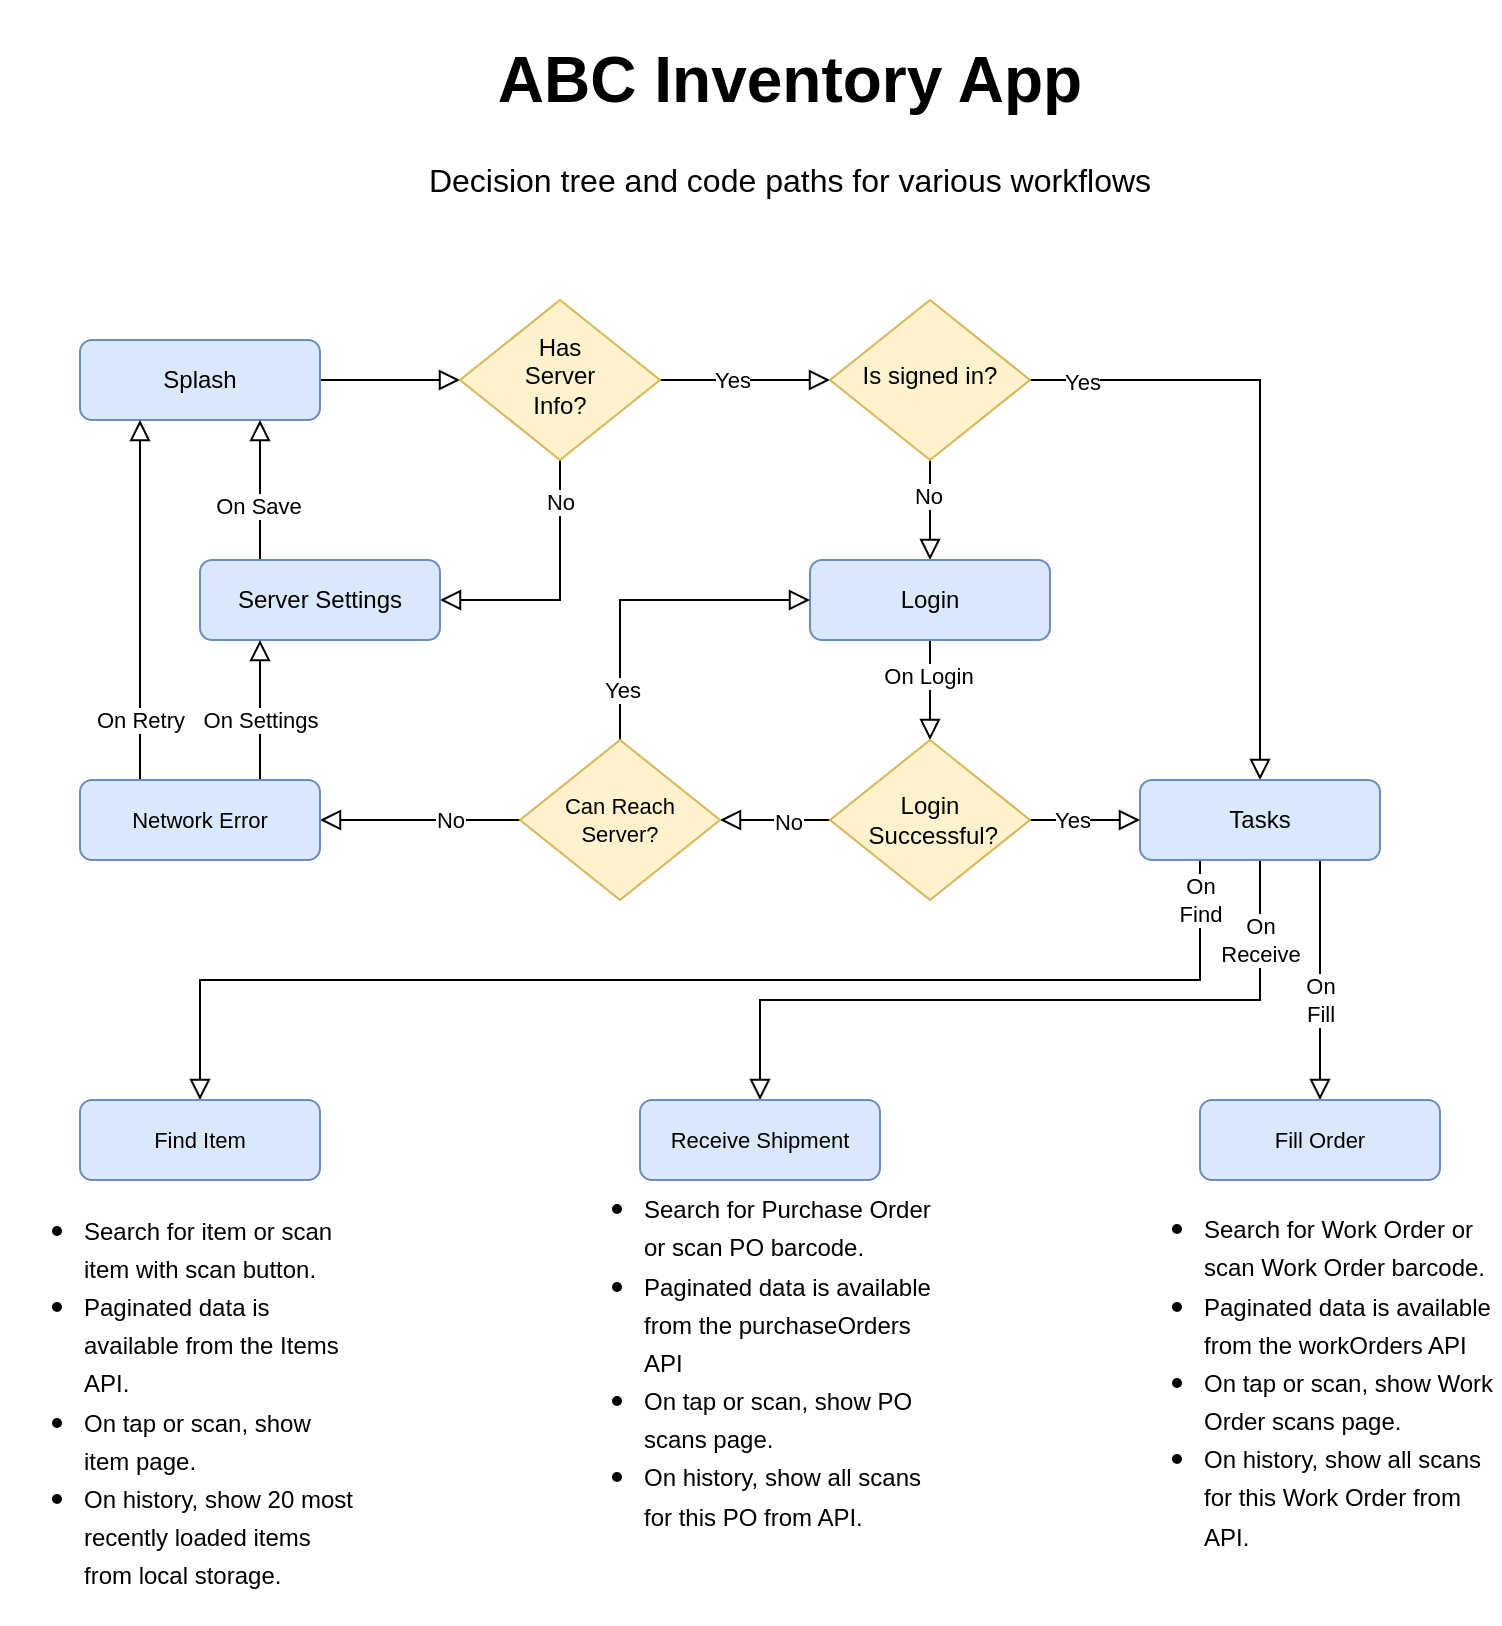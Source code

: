 <mxfile version="21.8.2" type="github">
  <diagram id="C5RBs43oDa-KdzZeNtuy" name="Login Flow">
    <mxGraphModel dx="2260" dy="1451" grid="1" gridSize="10" guides="1" tooltips="1" connect="1" arrows="1" fold="1" page="1" pageScale="1" pageWidth="850" pageHeight="1100" math="0" shadow="0">
      <root>
        <mxCell id="WIyWlLk6GJQsqaUBKTNV-0" />
        <mxCell id="WIyWlLk6GJQsqaUBKTNV-1" parent="WIyWlLk6GJQsqaUBKTNV-0" />
        <mxCell id="WIyWlLk6GJQsqaUBKTNV-2" value="" style="rounded=0;html=1;jettySize=auto;orthogonalLoop=1;fontSize=11;endArrow=block;endFill=0;endSize=8;strokeWidth=1;shadow=0;labelBackgroundColor=none;edgeStyle=orthogonalEdgeStyle;" parent="WIyWlLk6GJQsqaUBKTNV-1" source="WIyWlLk6GJQsqaUBKTNV-3" target="WIyWlLk6GJQsqaUBKTNV-6" edge="1">
          <mxGeometry relative="1" as="geometry" />
        </mxCell>
        <mxCell id="WIyWlLk6GJQsqaUBKTNV-3" value="Splash" style="rounded=1;whiteSpace=wrap;html=1;fontSize=12;glass=0;strokeWidth=1;shadow=0;fillColor=#dae8fc;strokeColor=#6c8ebf;" parent="WIyWlLk6GJQsqaUBKTNV-1" vertex="1">
          <mxGeometry x="70" y="190" width="120" height="40" as="geometry" />
        </mxCell>
        <mxCell id="OmndRRgBPPfsdkt6SREK-23" style="edgeStyle=orthogonalEdgeStyle;shape=connector;rounded=0;orthogonalLoop=1;jettySize=auto;html=1;exitX=0.5;exitY=1;exitDx=0;exitDy=0;shadow=0;labelBackgroundColor=none;strokeColor=default;strokeWidth=1;fontFamily=Helvetica;fontSize=11;fontColor=default;endArrow=block;endFill=0;endSize=8;entryX=1;entryY=0.5;entryDx=0;entryDy=0;" parent="WIyWlLk6GJQsqaUBKTNV-1" source="WIyWlLk6GJQsqaUBKTNV-6" target="WIyWlLk6GJQsqaUBKTNV-7" edge="1">
          <mxGeometry relative="1" as="geometry" />
        </mxCell>
        <mxCell id="OmndRRgBPPfsdkt6SREK-24" value="No" style="edgeLabel;html=1;align=center;verticalAlign=middle;resizable=0;points=[];fontSize=11;fontFamily=Helvetica;fontColor=default;" parent="OmndRRgBPPfsdkt6SREK-23" vertex="1" connectable="0">
          <mxGeometry x="-0.256" y="-1" relative="1" as="geometry">
            <mxPoint x="1" y="-28" as="offset" />
          </mxGeometry>
        </mxCell>
        <mxCell id="OmndRRgBPPfsdkt6SREK-26" value="" style="edgeStyle=orthogonalEdgeStyle;shape=connector;rounded=0;orthogonalLoop=1;jettySize=auto;html=1;shadow=0;labelBackgroundColor=none;strokeColor=default;strokeWidth=1;fontFamily=Helvetica;fontSize=11;fontColor=default;endArrow=block;endFill=0;endSize=8;" parent="WIyWlLk6GJQsqaUBKTNV-1" source="WIyWlLk6GJQsqaUBKTNV-6" target="WIyWlLk6GJQsqaUBKTNV-10" edge="1">
          <mxGeometry relative="1" as="geometry" />
        </mxCell>
        <mxCell id="OmndRRgBPPfsdkt6SREK-27" value="Yes" style="edgeLabel;html=1;align=center;verticalAlign=middle;resizable=0;points=[];fontSize=11;fontFamily=Helvetica;fontColor=default;" parent="OmndRRgBPPfsdkt6SREK-26" vertex="1" connectable="0">
          <mxGeometry x="-0.151" relative="1" as="geometry">
            <mxPoint as="offset" />
          </mxGeometry>
        </mxCell>
        <mxCell id="WIyWlLk6GJQsqaUBKTNV-6" value="Has &lt;br&gt;Server&lt;br&gt;Info?" style="rhombus;whiteSpace=wrap;html=1;shadow=0;fontFamily=Helvetica;fontSize=12;align=center;strokeWidth=1;spacing=6;spacingTop=-4;fillColor=#fff2cc;strokeColor=#d6b656;" parent="WIyWlLk6GJQsqaUBKTNV-1" vertex="1">
          <mxGeometry x="260" y="170" width="100" height="80" as="geometry" />
        </mxCell>
        <mxCell id="OmndRRgBPPfsdkt6SREK-42" value="" style="edgeStyle=orthogonalEdgeStyle;shape=connector;rounded=0;orthogonalLoop=1;jettySize=auto;html=1;shadow=0;labelBackgroundColor=none;strokeColor=default;strokeWidth=1;fontFamily=Helvetica;fontSize=11;fontColor=default;endArrow=block;endFill=0;endSize=8;entryX=0.75;entryY=1;entryDx=0;entryDy=0;exitX=0.25;exitY=0;exitDx=0;exitDy=0;" parent="WIyWlLk6GJQsqaUBKTNV-1" source="WIyWlLk6GJQsqaUBKTNV-7" target="WIyWlLk6GJQsqaUBKTNV-3" edge="1">
          <mxGeometry relative="1" as="geometry" />
        </mxCell>
        <mxCell id="OmndRRgBPPfsdkt6SREK-44" value="On Save" style="edgeLabel;html=1;align=center;verticalAlign=middle;resizable=0;points=[];fontSize=11;fontFamily=Helvetica;fontColor=default;" parent="OmndRRgBPPfsdkt6SREK-42" vertex="1" connectable="0">
          <mxGeometry x="-0.21" y="1" relative="1" as="geometry">
            <mxPoint as="offset" />
          </mxGeometry>
        </mxCell>
        <mxCell id="WIyWlLk6GJQsqaUBKTNV-7" value="Server Settings" style="rounded=1;whiteSpace=wrap;html=1;fontSize=12;glass=0;strokeWidth=1;shadow=0;fillColor=#dae8fc;strokeColor=#6c8ebf;" parent="WIyWlLk6GJQsqaUBKTNV-1" vertex="1">
          <mxGeometry x="130" y="300" width="120" height="40" as="geometry" />
        </mxCell>
        <mxCell id="OmndRRgBPPfsdkt6SREK-30" value="" style="edgeStyle=orthogonalEdgeStyle;shape=connector;rounded=0;orthogonalLoop=1;jettySize=auto;html=1;shadow=0;labelBackgroundColor=none;strokeColor=default;strokeWidth=1;fontFamily=Helvetica;fontSize=11;fontColor=default;endArrow=block;endFill=0;endSize=8;" parent="WIyWlLk6GJQsqaUBKTNV-1" source="WIyWlLk6GJQsqaUBKTNV-10" target="WIyWlLk6GJQsqaUBKTNV-11" edge="1">
          <mxGeometry relative="1" as="geometry" />
        </mxCell>
        <mxCell id="OmndRRgBPPfsdkt6SREK-31" value="No" style="edgeLabel;html=1;align=center;verticalAlign=middle;resizable=0;points=[];fontSize=11;fontFamily=Helvetica;fontColor=default;" parent="OmndRRgBPPfsdkt6SREK-30" vertex="1" connectable="0">
          <mxGeometry x="-0.292" y="-1" relative="1" as="geometry">
            <mxPoint as="offset" />
          </mxGeometry>
        </mxCell>
        <mxCell id="OmndRRgBPPfsdkt6SREK-36" style="edgeStyle=orthogonalEdgeStyle;shape=connector;rounded=0;orthogonalLoop=1;jettySize=auto;html=1;exitX=1;exitY=0.5;exitDx=0;exitDy=0;entryX=0.5;entryY=0;entryDx=0;entryDy=0;shadow=0;labelBackgroundColor=none;strokeColor=default;strokeWidth=1;fontFamily=Helvetica;fontSize=11;fontColor=default;endArrow=block;endFill=0;endSize=8;" parent="WIyWlLk6GJQsqaUBKTNV-1" source="WIyWlLk6GJQsqaUBKTNV-10" target="WIyWlLk6GJQsqaUBKTNV-12" edge="1">
          <mxGeometry relative="1" as="geometry" />
        </mxCell>
        <mxCell id="OmndRRgBPPfsdkt6SREK-37" value="Yes" style="edgeLabel;html=1;align=center;verticalAlign=middle;resizable=0;points=[];fontSize=11;fontFamily=Helvetica;fontColor=default;" parent="OmndRRgBPPfsdkt6SREK-36" vertex="1" connectable="0">
          <mxGeometry x="-0.835" y="-1" relative="1" as="geometry">
            <mxPoint as="offset" />
          </mxGeometry>
        </mxCell>
        <mxCell id="WIyWlLk6GJQsqaUBKTNV-10" value="Is signed in?" style="rhombus;whiteSpace=wrap;html=1;shadow=0;fontFamily=Helvetica;fontSize=12;align=center;strokeWidth=1;spacing=6;spacingTop=-4;fillColor=#fff2cc;strokeColor=#d6b656;" parent="WIyWlLk6GJQsqaUBKTNV-1" vertex="1">
          <mxGeometry x="445" y="170" width="100" height="80" as="geometry" />
        </mxCell>
        <mxCell id="OmndRRgBPPfsdkt6SREK-38" style="edgeStyle=orthogonalEdgeStyle;shape=connector;rounded=0;orthogonalLoop=1;jettySize=auto;html=1;exitX=0.5;exitY=1;exitDx=0;exitDy=0;shadow=0;labelBackgroundColor=none;strokeColor=default;strokeWidth=1;fontFamily=Helvetica;fontSize=11;fontColor=default;endArrow=block;endFill=0;endSize=8;" parent="WIyWlLk6GJQsqaUBKTNV-1" source="WIyWlLk6GJQsqaUBKTNV-11" target="OmndRRgBPPfsdkt6SREK-0" edge="1">
          <mxGeometry relative="1" as="geometry" />
        </mxCell>
        <mxCell id="OmndRRgBPPfsdkt6SREK-49" value="On Login" style="edgeLabel;html=1;align=center;verticalAlign=middle;resizable=0;points=[];fontSize=11;fontFamily=Helvetica;fontColor=default;" parent="OmndRRgBPPfsdkt6SREK-38" vertex="1" connectable="0">
          <mxGeometry x="-0.307" y="-1" relative="1" as="geometry">
            <mxPoint as="offset" />
          </mxGeometry>
        </mxCell>
        <mxCell id="WIyWlLk6GJQsqaUBKTNV-11" value="Login" style="rounded=1;whiteSpace=wrap;html=1;fontSize=12;glass=0;strokeWidth=1;shadow=0;fillColor=#dae8fc;strokeColor=#6c8ebf;" parent="WIyWlLk6GJQsqaUBKTNV-1" vertex="1">
          <mxGeometry x="435" y="300" width="120" height="40" as="geometry" />
        </mxCell>
        <mxCell id="OmndRRgBPPfsdkt6SREK-50" style="edgeStyle=orthogonalEdgeStyle;shape=connector;rounded=0;orthogonalLoop=1;jettySize=auto;html=1;exitX=0.25;exitY=1;exitDx=0;exitDy=0;shadow=0;labelBackgroundColor=none;strokeColor=default;strokeWidth=1;fontFamily=Helvetica;fontSize=11;fontColor=default;endArrow=block;endFill=0;endSize=8;entryX=0.5;entryY=0;entryDx=0;entryDy=0;" parent="WIyWlLk6GJQsqaUBKTNV-1" source="WIyWlLk6GJQsqaUBKTNV-12" target="CYp54tLQXbq7ZRVXjHF1-0" edge="1">
          <mxGeometry relative="1" as="geometry">
            <mxPoint x="100" y="560.0" as="targetPoint" />
          </mxGeometry>
        </mxCell>
        <mxCell id="OmndRRgBPPfsdkt6SREK-54" value="On&lt;br&gt;Find" style="edgeLabel;html=1;align=center;verticalAlign=middle;resizable=0;points=[];fontSize=11;fontFamily=Helvetica;fontColor=default;" parent="OmndRRgBPPfsdkt6SREK-50" vertex="1" connectable="0">
          <mxGeometry x="-0.95" relative="1" as="geometry">
            <mxPoint y="4" as="offset" />
          </mxGeometry>
        </mxCell>
        <mxCell id="OmndRRgBPPfsdkt6SREK-52" style="edgeStyle=orthogonalEdgeStyle;shape=connector;rounded=0;orthogonalLoop=1;jettySize=auto;html=1;exitX=0.75;exitY=1;exitDx=0;exitDy=0;shadow=0;labelBackgroundColor=none;strokeColor=default;strokeWidth=1;fontFamily=Helvetica;fontSize=11;fontColor=default;endArrow=block;endFill=0;endSize=8;entryX=0.5;entryY=0;entryDx=0;entryDy=0;" parent="WIyWlLk6GJQsqaUBKTNV-1" source="WIyWlLk6GJQsqaUBKTNV-12" target="CYp54tLQXbq7ZRVXjHF1-2" edge="1">
          <mxGeometry relative="1" as="geometry">
            <mxPoint x="690.0" y="560.0" as="targetPoint" />
          </mxGeometry>
        </mxCell>
        <mxCell id="OmndRRgBPPfsdkt6SREK-56" value="On&lt;br&gt;Fill" style="edgeLabel;html=1;align=center;verticalAlign=middle;resizable=0;points=[];fontSize=11;fontFamily=Helvetica;fontColor=default;" parent="OmndRRgBPPfsdkt6SREK-52" vertex="1" connectable="0">
          <mxGeometry x="0.339" y="-2" relative="1" as="geometry">
            <mxPoint x="2" y="-11" as="offset" />
          </mxGeometry>
        </mxCell>
        <mxCell id="OmndRRgBPPfsdkt6SREK-53" style="edgeStyle=orthogonalEdgeStyle;shape=connector;rounded=0;orthogonalLoop=1;jettySize=auto;html=1;exitX=0.5;exitY=1;exitDx=0;exitDy=0;shadow=0;labelBackgroundColor=none;strokeColor=default;strokeWidth=1;fontFamily=Helvetica;fontSize=11;fontColor=default;endArrow=block;endFill=0;endSize=8;entryX=0.5;entryY=0;entryDx=0;entryDy=0;" parent="WIyWlLk6GJQsqaUBKTNV-1" source="WIyWlLk6GJQsqaUBKTNV-12" target="CYp54tLQXbq7ZRVXjHF1-1" edge="1">
          <mxGeometry relative="1" as="geometry">
            <mxPoint x="410" y="560.0" as="targetPoint" />
            <Array as="points">
              <mxPoint x="660" y="520" />
              <mxPoint x="410" y="520" />
            </Array>
          </mxGeometry>
        </mxCell>
        <mxCell id="OmndRRgBPPfsdkt6SREK-55" value="On&lt;br&gt;Receive" style="edgeLabel;html=1;align=center;verticalAlign=middle;resizable=0;points=[];fontSize=11;fontFamily=Helvetica;fontColor=default;" parent="OmndRRgBPPfsdkt6SREK-53" vertex="1" connectable="0">
          <mxGeometry x="-0.729" relative="1" as="geometry">
            <mxPoint y="-10" as="offset" />
          </mxGeometry>
        </mxCell>
        <mxCell id="WIyWlLk6GJQsqaUBKTNV-12" value="Tasks" style="rounded=1;whiteSpace=wrap;html=1;fontSize=12;glass=0;strokeWidth=1;shadow=0;fillColor=#dae8fc;strokeColor=#6c8ebf;" parent="WIyWlLk6GJQsqaUBKTNV-1" vertex="1">
          <mxGeometry x="600" y="410" width="120" height="40" as="geometry" />
        </mxCell>
        <mxCell id="OmndRRgBPPfsdkt6SREK-34" style="edgeStyle=orthogonalEdgeStyle;shape=connector;rounded=0;orthogonalLoop=1;jettySize=auto;html=1;exitX=1;exitY=0.5;exitDx=0;exitDy=0;exitPerimeter=0;shadow=0;labelBackgroundColor=none;strokeColor=default;strokeWidth=1;fontFamily=Helvetica;fontSize=11;fontColor=default;endArrow=block;endFill=0;endSize=8;" parent="WIyWlLk6GJQsqaUBKTNV-1" source="OmndRRgBPPfsdkt6SREK-0" target="WIyWlLk6GJQsqaUBKTNV-12" edge="1">
          <mxGeometry relative="1" as="geometry" />
        </mxCell>
        <mxCell id="OmndRRgBPPfsdkt6SREK-35" value="Yes" style="edgeLabel;html=1;align=center;verticalAlign=middle;resizable=0;points=[];fontSize=11;fontFamily=Helvetica;fontColor=default;" parent="OmndRRgBPPfsdkt6SREK-34" vertex="1" connectable="0">
          <mxGeometry x="-0.242" relative="1" as="geometry">
            <mxPoint as="offset" />
          </mxGeometry>
        </mxCell>
        <mxCell id="OmndRRgBPPfsdkt6SREK-39" style="edgeStyle=orthogonalEdgeStyle;shape=connector;rounded=0;orthogonalLoop=1;jettySize=auto;html=1;exitX=0;exitY=0.5;exitDx=0;exitDy=0;exitPerimeter=0;entryX=1;entryY=0.5;entryDx=0;entryDy=0;entryPerimeter=0;shadow=0;labelBackgroundColor=none;strokeColor=default;strokeWidth=1;fontFamily=Helvetica;fontSize=11;fontColor=default;endArrow=block;endFill=0;endSize=8;" parent="WIyWlLk6GJQsqaUBKTNV-1" source="OmndRRgBPPfsdkt6SREK-0" target="OmndRRgBPPfsdkt6SREK-9" edge="1">
          <mxGeometry relative="1" as="geometry" />
        </mxCell>
        <mxCell id="OmndRRgBPPfsdkt6SREK-40" value="No" style="edgeLabel;html=1;align=center;verticalAlign=middle;resizable=0;points=[];fontSize=11;fontFamily=Helvetica;fontColor=default;" parent="OmndRRgBPPfsdkt6SREK-39" vertex="1" connectable="0">
          <mxGeometry x="-0.241" y="1" relative="1" as="geometry">
            <mxPoint as="offset" />
          </mxGeometry>
        </mxCell>
        <mxCell id="OmndRRgBPPfsdkt6SREK-0" value="Login&lt;br&gt;&amp;nbsp;Successful?" style="strokeWidth=1;html=1;shape=mxgraph.flowchart.decision;whiteSpace=wrap;fillColor=#fff2cc;strokeColor=#d6b656;" parent="WIyWlLk6GJQsqaUBKTNV-1" vertex="1">
          <mxGeometry x="445" y="390" width="100" height="80" as="geometry" />
        </mxCell>
        <mxCell id="OmndRRgBPPfsdkt6SREK-32" style="edgeStyle=orthogonalEdgeStyle;shape=connector;rounded=0;orthogonalLoop=1;jettySize=auto;html=1;exitX=0.5;exitY=0;exitDx=0;exitDy=0;exitPerimeter=0;entryX=0;entryY=0.5;entryDx=0;entryDy=0;shadow=0;labelBackgroundColor=none;strokeColor=default;strokeWidth=1;fontFamily=Helvetica;fontSize=11;fontColor=default;endArrow=block;endFill=0;endSize=8;" parent="WIyWlLk6GJQsqaUBKTNV-1" source="OmndRRgBPPfsdkt6SREK-9" target="WIyWlLk6GJQsqaUBKTNV-11" edge="1">
          <mxGeometry relative="1" as="geometry" />
        </mxCell>
        <mxCell id="OmndRRgBPPfsdkt6SREK-47" value="Yes" style="edgeLabel;html=1;align=center;verticalAlign=middle;resizable=0;points=[];fontSize=11;fontFamily=Helvetica;fontColor=default;" parent="OmndRRgBPPfsdkt6SREK-32" vertex="1" connectable="0">
          <mxGeometry x="-0.69" y="-1" relative="1" as="geometry">
            <mxPoint as="offset" />
          </mxGeometry>
        </mxCell>
        <mxCell id="OmndRRgBPPfsdkt6SREK-33" style="edgeStyle=orthogonalEdgeStyle;shape=connector;rounded=0;orthogonalLoop=1;jettySize=auto;html=1;exitX=0;exitY=0.5;exitDx=0;exitDy=0;exitPerimeter=0;entryX=1;entryY=0.5;entryDx=0;entryDy=0;shadow=0;labelBackgroundColor=none;strokeColor=default;strokeWidth=1;fontFamily=Helvetica;fontSize=11;fontColor=default;endArrow=block;endFill=0;endSize=8;" parent="WIyWlLk6GJQsqaUBKTNV-1" source="OmndRRgBPPfsdkt6SREK-9" target="OmndRRgBPPfsdkt6SREK-14" edge="1">
          <mxGeometry relative="1" as="geometry" />
        </mxCell>
        <mxCell id="OmndRRgBPPfsdkt6SREK-48" value="No" style="edgeLabel;html=1;align=center;verticalAlign=middle;resizable=0;points=[];fontSize=11;fontFamily=Helvetica;fontColor=default;" parent="OmndRRgBPPfsdkt6SREK-33" vertex="1" connectable="0">
          <mxGeometry x="-0.303" relative="1" as="geometry">
            <mxPoint as="offset" />
          </mxGeometry>
        </mxCell>
        <mxCell id="OmndRRgBPPfsdkt6SREK-9" value="Can Reach&lt;br&gt;Server?" style="strokeWidth=1;html=1;shape=mxgraph.flowchart.decision;whiteSpace=wrap;fontFamily=Helvetica;fontSize=11;fillColor=#fff2cc;strokeColor=#d6b656;" parent="WIyWlLk6GJQsqaUBKTNV-1" vertex="1">
          <mxGeometry x="290" y="390" width="100" height="80" as="geometry" />
        </mxCell>
        <mxCell id="OmndRRgBPPfsdkt6SREK-25" value="" style="edgeStyle=orthogonalEdgeStyle;shape=connector;rounded=0;orthogonalLoop=1;jettySize=auto;html=1;shadow=0;labelBackgroundColor=none;strokeColor=default;strokeWidth=1;fontFamily=Helvetica;fontSize=11;fontColor=default;endArrow=block;endFill=0;endSize=8;exitX=0.75;exitY=0;exitDx=0;exitDy=0;entryX=0.25;entryY=1;entryDx=0;entryDy=0;" parent="WIyWlLk6GJQsqaUBKTNV-1" source="OmndRRgBPPfsdkt6SREK-14" target="WIyWlLk6GJQsqaUBKTNV-7" edge="1">
          <mxGeometry relative="1" as="geometry" />
        </mxCell>
        <mxCell id="OmndRRgBPPfsdkt6SREK-45" value="On Settings" style="edgeLabel;html=1;align=center;verticalAlign=middle;resizable=0;points=[];fontSize=11;fontFamily=Helvetica;fontColor=default;" parent="OmndRRgBPPfsdkt6SREK-25" vertex="1" connectable="0">
          <mxGeometry x="-0.233" relative="1" as="geometry">
            <mxPoint y="-3" as="offset" />
          </mxGeometry>
        </mxCell>
        <mxCell id="OmndRRgBPPfsdkt6SREK-43" style="edgeStyle=orthogonalEdgeStyle;shape=connector;rounded=0;orthogonalLoop=1;jettySize=auto;html=1;exitX=0.25;exitY=0;exitDx=0;exitDy=0;entryX=0.25;entryY=1;entryDx=0;entryDy=0;shadow=0;labelBackgroundColor=none;strokeColor=default;strokeWidth=1;fontFamily=Helvetica;fontSize=11;fontColor=default;endArrow=block;endFill=0;endSize=8;" parent="WIyWlLk6GJQsqaUBKTNV-1" source="OmndRRgBPPfsdkt6SREK-14" target="WIyWlLk6GJQsqaUBKTNV-3" edge="1">
          <mxGeometry relative="1" as="geometry" />
        </mxCell>
        <mxCell id="OmndRRgBPPfsdkt6SREK-46" value="On Retry" style="edgeLabel;html=1;align=center;verticalAlign=middle;resizable=0;points=[];fontSize=11;fontFamily=Helvetica;fontColor=default;" parent="OmndRRgBPPfsdkt6SREK-43" vertex="1" connectable="0">
          <mxGeometry x="-0.601" y="-1" relative="1" as="geometry">
            <mxPoint x="-1" y="6" as="offset" />
          </mxGeometry>
        </mxCell>
        <mxCell id="OmndRRgBPPfsdkt6SREK-14" value="Network Error" style="rounded=1;whiteSpace=wrap;html=1;fontFamily=Helvetica;fontSize=11;fillColor=#dae8fc;strokeColor=#6c8ebf;" parent="WIyWlLk6GJQsqaUBKTNV-1" vertex="1">
          <mxGeometry x="70" y="410" width="120" height="40" as="geometry" />
        </mxCell>
        <mxCell id="OmndRRgBPPfsdkt6SREK-18" value="&lt;h1 style=&quot;&quot;&gt;ABC Inventory App&lt;/h1&gt;&lt;p&gt;Decision tree and code paths for various workflows&lt;/p&gt;" style="text;html=1;strokeColor=none;fillColor=none;spacing=5;spacingTop=-20;whiteSpace=wrap;overflow=hidden;rounded=0;fontSize=16;align=center;" parent="WIyWlLk6GJQsqaUBKTNV-1" vertex="1">
          <mxGeometry x="160" y="30" width="530" height="100" as="geometry" />
        </mxCell>
        <mxCell id="CYp54tLQXbq7ZRVXjHF1-0" value="Find Item" style="rounded=1;whiteSpace=wrap;html=1;fontFamily=Helvetica;fontSize=11;fillColor=#dae8fc;strokeColor=#6c8ebf;" parent="WIyWlLk6GJQsqaUBKTNV-1" vertex="1">
          <mxGeometry x="70" y="570" width="120" height="40" as="geometry" />
        </mxCell>
        <mxCell id="CYp54tLQXbq7ZRVXjHF1-1" value="Receive Shipment" style="rounded=1;whiteSpace=wrap;html=1;fontFamily=Helvetica;fontSize=11;fillColor=#dae8fc;strokeColor=#6c8ebf;" parent="WIyWlLk6GJQsqaUBKTNV-1" vertex="1">
          <mxGeometry x="350" y="570" width="120" height="40" as="geometry" />
        </mxCell>
        <mxCell id="CYp54tLQXbq7ZRVXjHF1-2" value="Fill Order" style="rounded=1;whiteSpace=wrap;html=1;fontFamily=Helvetica;fontSize=11;fillColor=#dae8fc;strokeColor=#6c8ebf;" parent="WIyWlLk6GJQsqaUBKTNV-1" vertex="1">
          <mxGeometry x="630" y="570" width="120" height="40" as="geometry" />
        </mxCell>
        <mxCell id="CYp54tLQXbq7ZRVXjHF1-4" value="&lt;ul&gt;&lt;li&gt;&lt;font style=&quot;font-size: 12px;&quot;&gt;Search for item or scan item with scan button.&lt;/font&gt;&lt;/li&gt;&lt;li&gt;&lt;font style=&quot;font-size: 12px;&quot;&gt;Paginated data is available from the Items API.&lt;/font&gt;&lt;/li&gt;&lt;li&gt;&lt;font style=&quot;font-size: 12px;&quot;&gt;On tap or scan, show item page.&lt;/font&gt;&lt;/li&gt;&lt;li&gt;&lt;span style=&quot;font-size: 12px;&quot;&gt;On history, show 20 most recently loaded items from local storage.&lt;/span&gt;&lt;/li&gt;&lt;/ul&gt;" style="text;html=1;strokeColor=none;fillColor=none;align=left;verticalAlign=middle;whiteSpace=wrap;rounded=0;fontSize=16;" parent="WIyWlLk6GJQsqaUBKTNV-1" vertex="1">
          <mxGeometry x="30" y="610" width="180" height="220" as="geometry" />
        </mxCell>
        <mxCell id="CYp54tLQXbq7ZRVXjHF1-5" value="&lt;ul&gt;&lt;li&gt;&lt;font style=&quot;font-size: 12px;&quot;&gt;Search for Purchase Order or scan PO barcode.&lt;/font&gt;&lt;/li&gt;&lt;li&gt;&lt;font style=&quot;font-size: 12px;&quot;&gt;Paginated data is available from the purchaseOrders API&lt;/font&gt;&lt;/li&gt;&lt;li&gt;&lt;font style=&quot;font-size: 12px;&quot;&gt;On tap or scan, show PO scans page.&lt;/font&gt;&lt;/li&gt;&lt;li&gt;&lt;span style=&quot;font-size: 12px;&quot;&gt;On history, show all scans for this PO from API.&lt;/span&gt;&lt;/li&gt;&lt;/ul&gt;" style="text;html=1;strokeColor=none;fillColor=none;align=left;verticalAlign=middle;whiteSpace=wrap;rounded=0;fontSize=16;" parent="WIyWlLk6GJQsqaUBKTNV-1" vertex="1">
          <mxGeometry x="310" y="610" width="190" height="180" as="geometry" />
        </mxCell>
        <mxCell id="CYp54tLQXbq7ZRVXjHF1-6" value="&lt;ul&gt;&lt;li&gt;&lt;font style=&quot;font-size: 12px;&quot;&gt;Search for Work Order or scan Work Order barcode.&lt;/font&gt;&lt;/li&gt;&lt;li&gt;&lt;font style=&quot;font-size: 12px;&quot;&gt;Paginated data is available from the workOrders API&lt;/font&gt;&lt;/li&gt;&lt;li&gt;&lt;font style=&quot;font-size: 12px;&quot;&gt;On tap or scan, show Work Order scans page.&lt;/font&gt;&lt;/li&gt;&lt;li&gt;&lt;span style=&quot;font-size: 12px;&quot;&gt;On history, show all scans for this Work Order from API.&lt;/span&gt;&lt;/li&gt;&lt;/ul&gt;" style="text;html=1;strokeColor=none;fillColor=none;align=left;verticalAlign=middle;whiteSpace=wrap;rounded=0;fontSize=16;" parent="WIyWlLk6GJQsqaUBKTNV-1" vertex="1">
          <mxGeometry x="590" y="610" width="190" height="200" as="geometry" />
        </mxCell>
      </root>
    </mxGraphModel>
  </diagram>
</mxfile>
